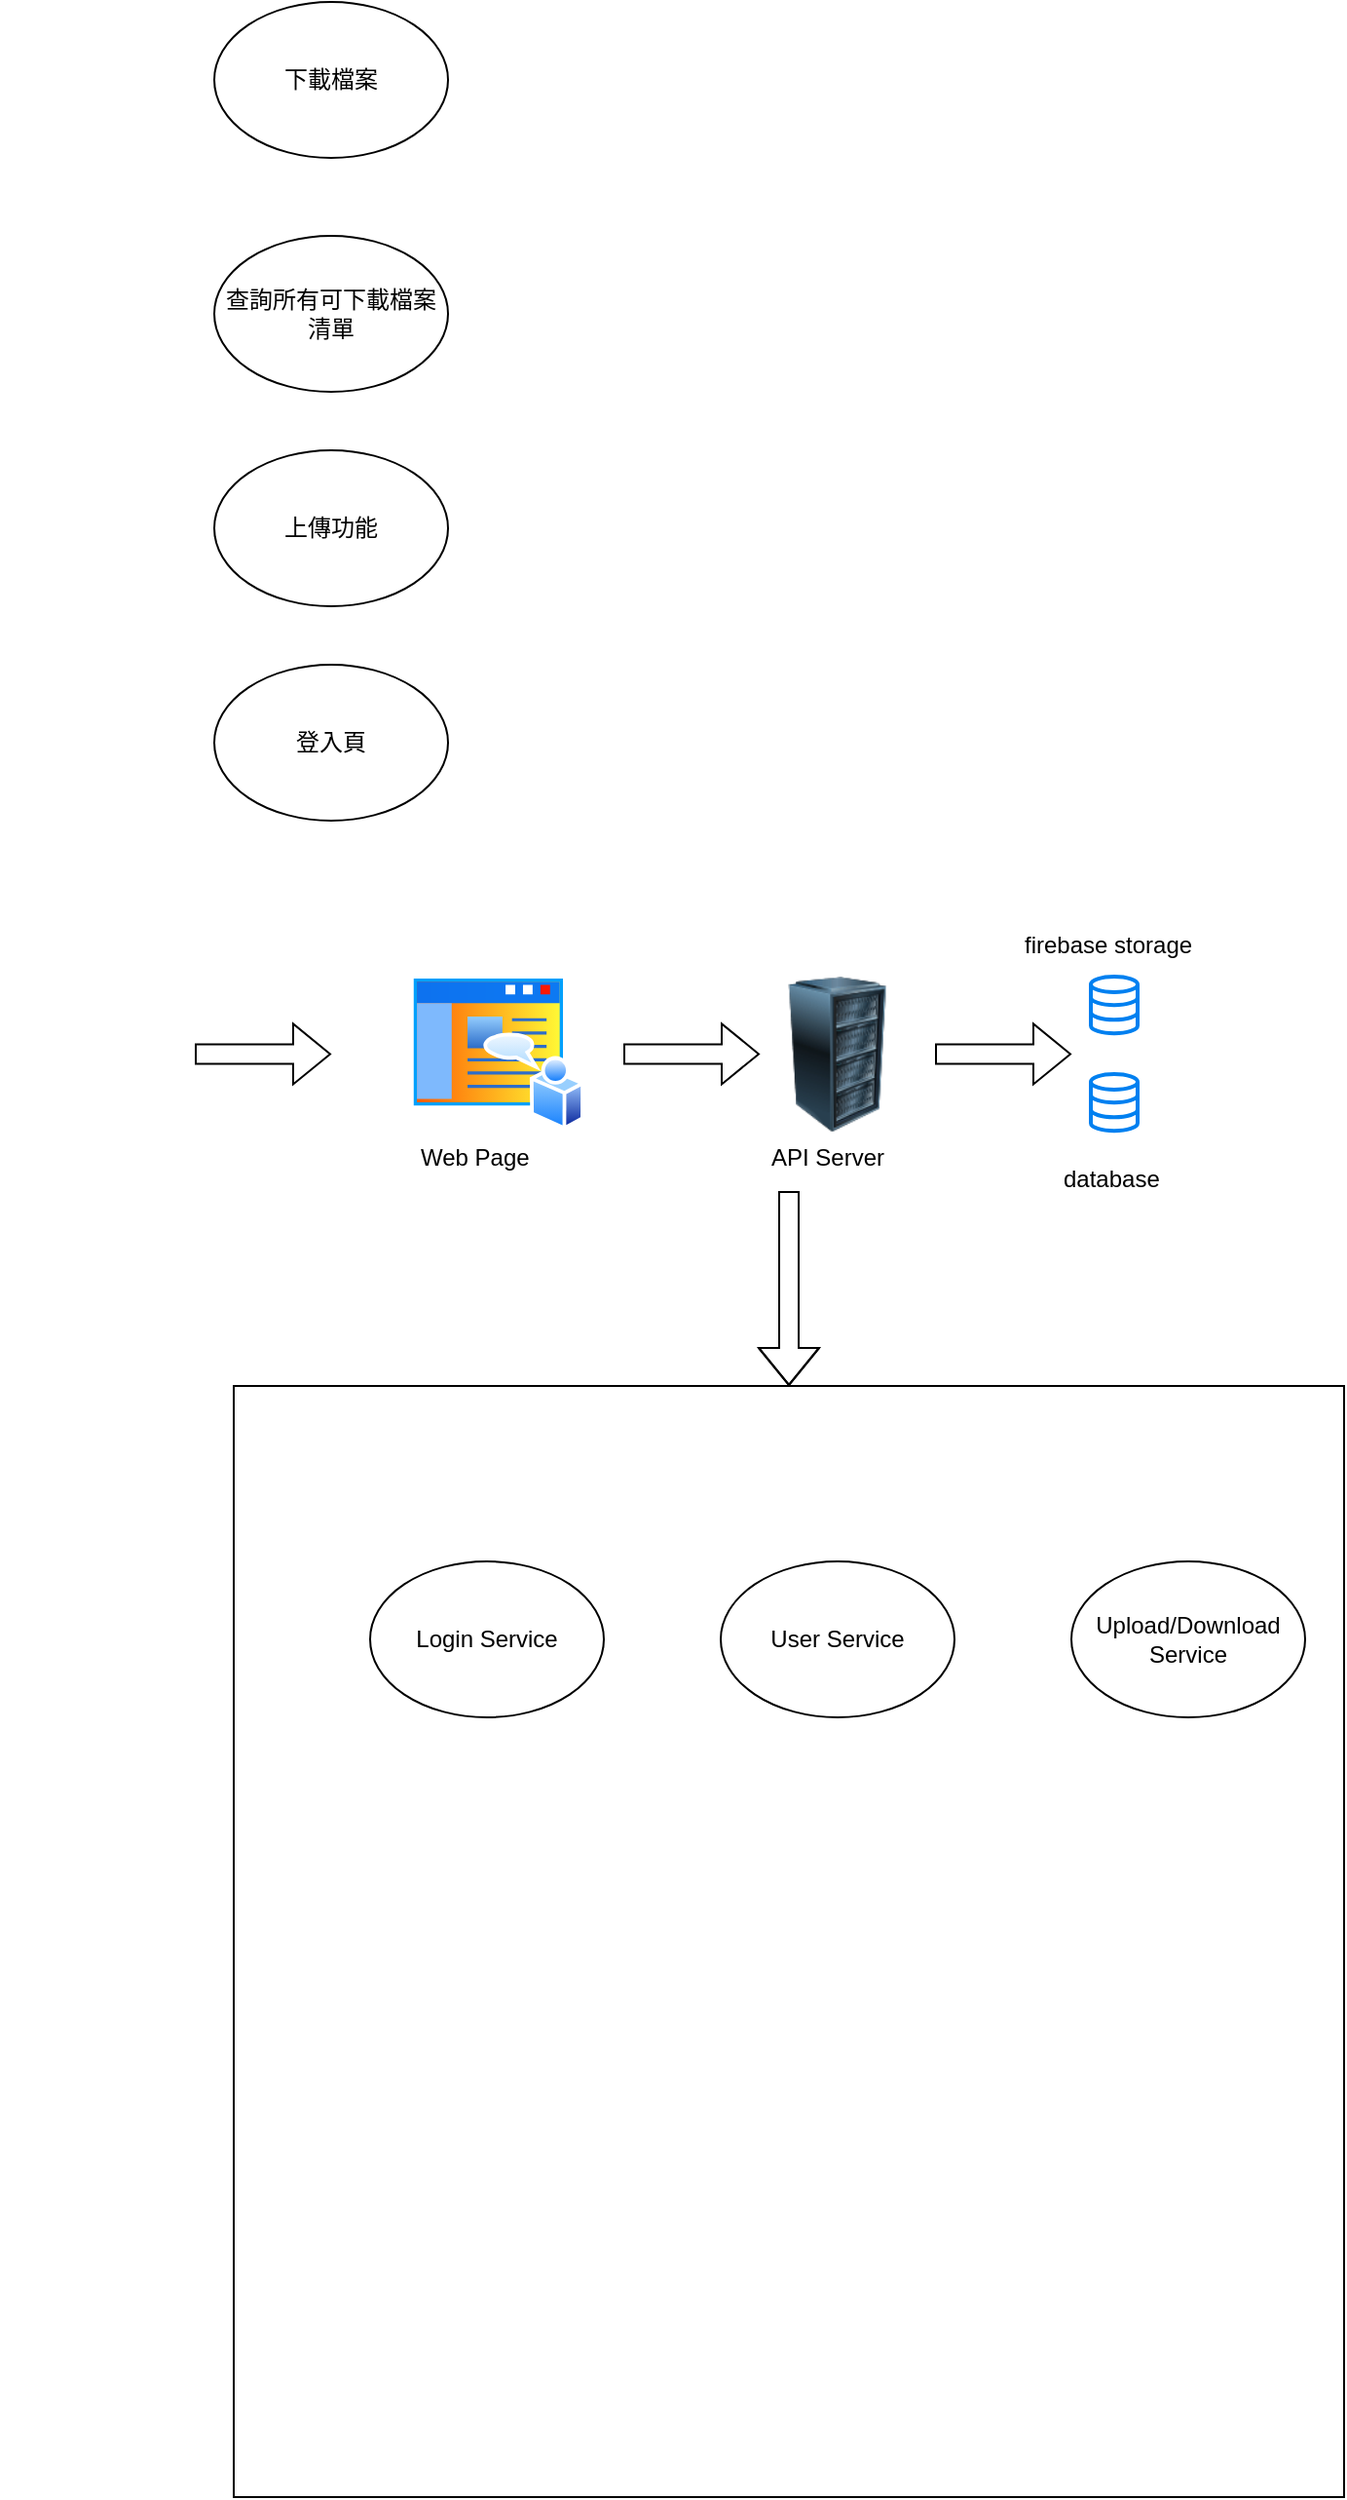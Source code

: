 <mxfile version="20.5.2" type="device"><diagram id="wu82SuusoxJbeUPcQWvA" name="第 1 页"><mxGraphModel dx="1570" dy="700" grid="1" gridSize="10" guides="1" tooltips="1" connect="1" arrows="1" fold="1" page="1" pageScale="1" pageWidth="827" pageHeight="1169" math="0" shadow="0"><root><mxCell id="0"/><mxCell id="1" parent="0"/><mxCell id="0_A67oXLPluxK48ZlKE6-18" value="" style="whiteSpace=wrap;html=1;aspect=fixed;" vertex="1" parent="1"><mxGeometry x="-40" y="780" width="570" height="570" as="geometry"/></mxCell><mxCell id="0_A67oXLPluxK48ZlKE6-1" value="" style="html=1;verticalLabelPosition=bottom;align=center;labelBackgroundColor=#ffffff;verticalAlign=top;strokeWidth=2;strokeColor=#0080F0;shadow=0;dashed=0;shape=mxgraph.ios7.icons.data;" vertex="1" parent="1"><mxGeometry x="400" y="570" width="24" height="29.1" as="geometry"/></mxCell><mxCell id="0_A67oXLPluxK48ZlKE6-2" value="" style="html=1;verticalLabelPosition=bottom;align=center;labelBackgroundColor=#ffffff;verticalAlign=top;strokeWidth=2;strokeColor=#0080F0;shadow=0;dashed=0;shape=mxgraph.ios7.icons.data;" vertex="1" parent="1"><mxGeometry x="400" y="620" width="24" height="29.1" as="geometry"/></mxCell><mxCell id="0_A67oXLPluxK48ZlKE6-3" value="firebase storage" style="text;strokeColor=none;fillColor=none;spacingLeft=4;spacingRight=4;overflow=hidden;rotatable=0;points=[[0,0.5],[1,0.5]];portConstraint=eastwest;fontSize=12;" vertex="1" parent="1"><mxGeometry x="360" y="540" width="124" height="30" as="geometry"/></mxCell><mxCell id="0_A67oXLPluxK48ZlKE6-4" value="database" style="text;strokeColor=none;fillColor=none;spacingLeft=4;spacingRight=4;overflow=hidden;rotatable=0;points=[[0,0.5],[1,0.5]];portConstraint=eastwest;fontSize=12;" vertex="1" parent="1"><mxGeometry x="380" y="660" width="124" height="30" as="geometry"/></mxCell><mxCell id="0_A67oXLPluxK48ZlKE6-5" value="" style="image;html=1;image=img/lib/clip_art/computers/Server_Rack_128x128.png" vertex="1" parent="1"><mxGeometry x="230" y="570" width="80" height="80" as="geometry"/></mxCell><mxCell id="0_A67oXLPluxK48ZlKE6-6" value="API Server" style="text;strokeColor=none;fillColor=none;spacingLeft=4;spacingRight=4;overflow=hidden;rotatable=0;points=[[0,0.5],[1,0.5]];portConstraint=eastwest;fontSize=12;" vertex="1" parent="1"><mxGeometry x="230" y="649.1" width="124" height="30" as="geometry"/></mxCell><mxCell id="0_A67oXLPluxK48ZlKE6-7" value="" style="aspect=fixed;perimeter=ellipsePerimeter;html=1;align=center;shadow=0;dashed=0;spacingTop=3;image;image=img/lib/active_directory/home_page.svg;" vertex="1" parent="1"><mxGeometry x="50" y="568.1" width="90" height="81" as="geometry"/></mxCell><mxCell id="0_A67oXLPluxK48ZlKE6-8" value="Web Page" style="text;strokeColor=none;fillColor=none;spacingLeft=4;spacingRight=4;overflow=hidden;rotatable=0;points=[[0,0.5],[1,0.5]];portConstraint=eastwest;fontSize=12;" vertex="1" parent="1"><mxGeometry x="50" y="649.1" width="124" height="30" as="geometry"/></mxCell><mxCell id="0_A67oXLPluxK48ZlKE6-10" value="" style="shape=image;html=1;verticalAlign=top;verticalLabelPosition=bottom;labelBackgroundColor=#ffffff;imageAspect=0;aspect=fixed;image=https://cdn1.iconfinder.com/data/icons/nuvola2/128x128/apps/kuser.png" vertex="1" parent="1"><mxGeometry x="-160" y="568.1" width="78" height="78" as="geometry"/></mxCell><mxCell id="0_A67oXLPluxK48ZlKE6-11" value="" style="shape=flexArrow;endArrow=classic;html=1;rounded=0;" edge="1" parent="1"><mxGeometry width="50" height="50" relative="1" as="geometry"><mxPoint x="-60" y="609.7" as="sourcePoint"/><mxPoint x="10" y="609.7" as="targetPoint"/></mxGeometry></mxCell><mxCell id="0_A67oXLPluxK48ZlKE6-12" value="" style="shape=flexArrow;endArrow=classic;html=1;rounded=0;" edge="1" parent="1"><mxGeometry width="50" height="50" relative="1" as="geometry"><mxPoint x="160" y="609.7" as="sourcePoint"/><mxPoint x="230" y="609.7" as="targetPoint"/></mxGeometry></mxCell><mxCell id="0_A67oXLPluxK48ZlKE6-13" value="" style="shape=flexArrow;endArrow=classic;html=1;rounded=0;" edge="1" parent="1"><mxGeometry width="50" height="50" relative="1" as="geometry"><mxPoint x="320" y="609.7" as="sourcePoint"/><mxPoint x="390" y="609.7" as="targetPoint"/></mxGeometry></mxCell><mxCell id="0_A67oXLPluxK48ZlKE6-14" value="User Service" style="ellipse;whiteSpace=wrap;html=1;" vertex="1" parent="1"><mxGeometry x="210" y="870" width="120" height="80" as="geometry"/></mxCell><mxCell id="0_A67oXLPluxK48ZlKE6-15" value="Upload/Download Service" style="ellipse;whiteSpace=wrap;html=1;" vertex="1" parent="1"><mxGeometry x="390" y="870" width="120" height="80" as="geometry"/></mxCell><mxCell id="0_A67oXLPluxK48ZlKE6-16" value="Login Service" style="ellipse;whiteSpace=wrap;html=1;" vertex="1" parent="1"><mxGeometry x="30" y="870" width="120" height="80" as="geometry"/></mxCell><mxCell id="0_A67oXLPluxK48ZlKE6-19" value="" style="shape=flexArrow;endArrow=classic;html=1;rounded=0;entryX=0.5;entryY=0;entryDx=0;entryDy=0;" edge="1" parent="1" target="0_A67oXLPluxK48ZlKE6-18"><mxGeometry width="50" height="50" relative="1" as="geometry"><mxPoint x="245" y="680" as="sourcePoint"/><mxPoint x="200" y="630" as="targetPoint"/><Array as="points"><mxPoint x="245" y="740"/><mxPoint x="245" y="760"/></Array></mxGeometry></mxCell><mxCell id="0_A67oXLPluxK48ZlKE6-20" value="登入頁" style="ellipse;whiteSpace=wrap;html=1;" vertex="1" parent="1"><mxGeometry x="-50" y="410" width="120" height="80" as="geometry"/></mxCell><mxCell id="0_A67oXLPluxK48ZlKE6-21" value="上傳功能" style="ellipse;whiteSpace=wrap;html=1;" vertex="1" parent="1"><mxGeometry x="-50" y="300" width="120" height="80" as="geometry"/></mxCell><mxCell id="0_A67oXLPluxK48ZlKE6-22" value="查詢所有可下載檔案清單" style="ellipse;whiteSpace=wrap;html=1;" vertex="1" parent="1"><mxGeometry x="-50" y="190" width="120" height="80" as="geometry"/></mxCell><mxCell id="0_A67oXLPluxK48ZlKE6-23" value="下載檔案" style="ellipse;whiteSpace=wrap;html=1;" vertex="1" parent="1"><mxGeometry x="-50" y="70" width="120" height="80" as="geometry"/></mxCell></root></mxGraphModel></diagram></mxfile>